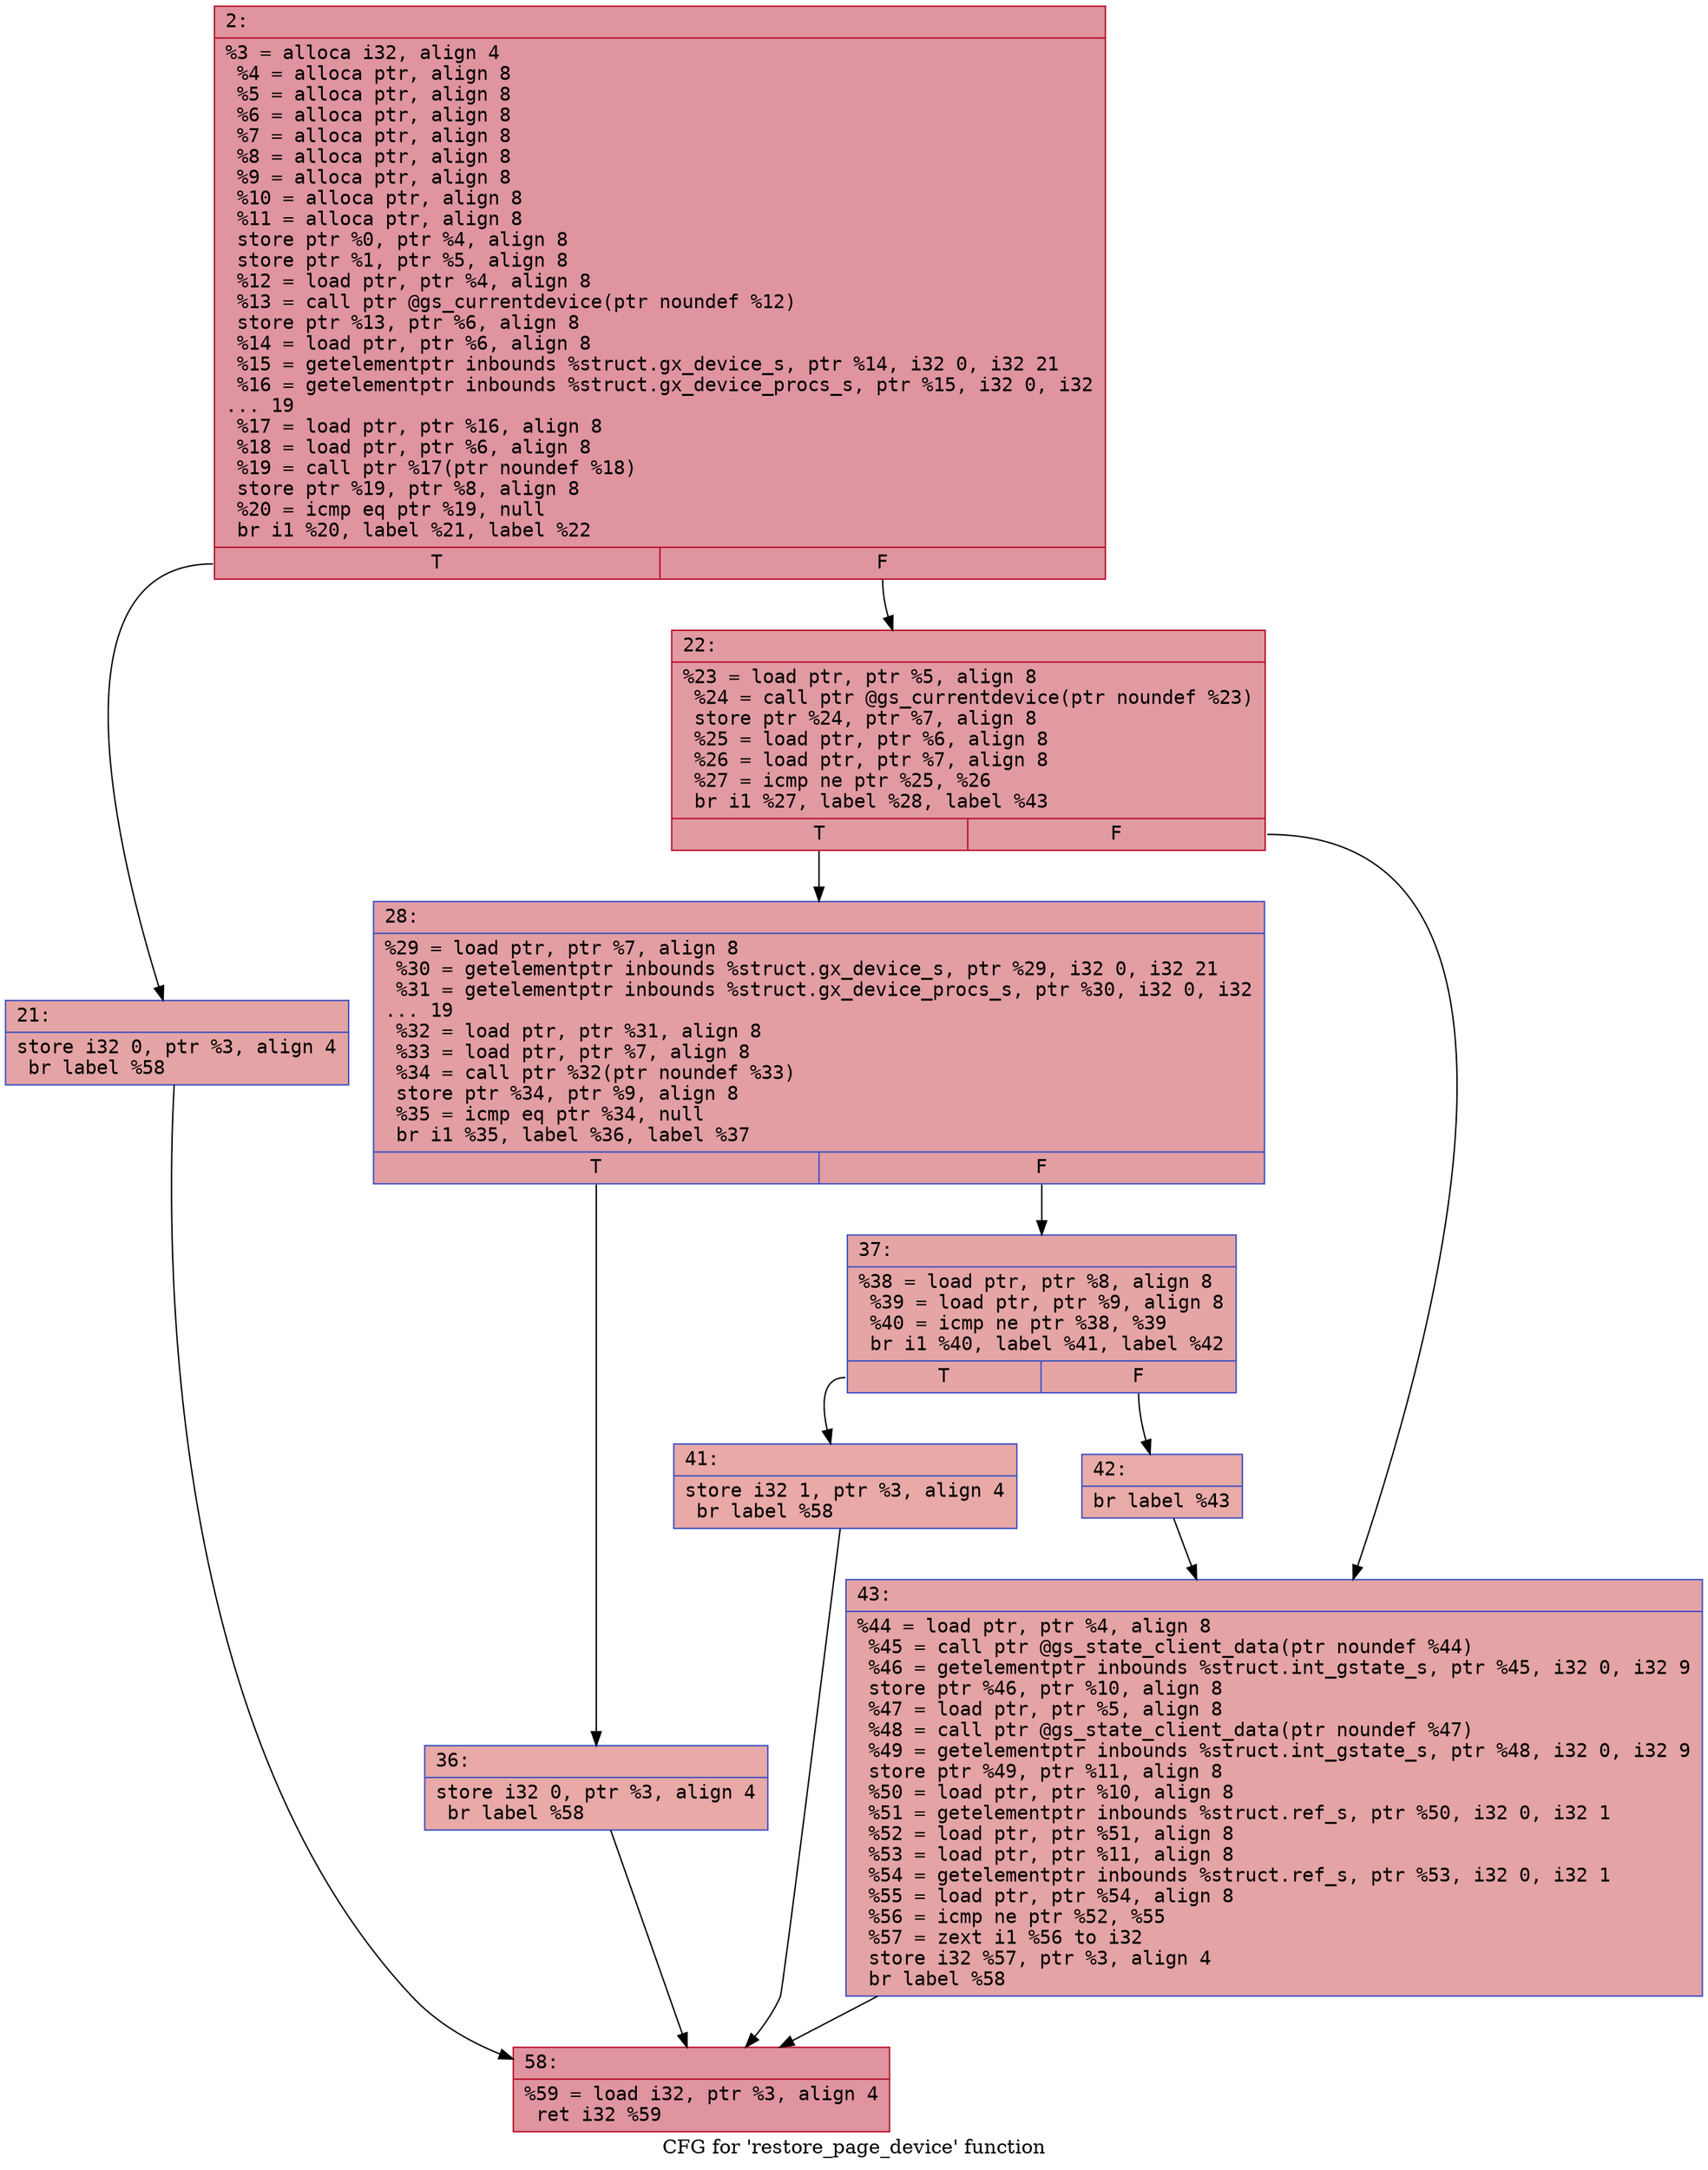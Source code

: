 digraph "CFG for 'restore_page_device' function" {
	label="CFG for 'restore_page_device' function";

	Node0x600000108730 [shape=record,color="#b70d28ff", style=filled, fillcolor="#b70d2870" fontname="Courier",label="{2:\l|  %3 = alloca i32, align 4\l  %4 = alloca ptr, align 8\l  %5 = alloca ptr, align 8\l  %6 = alloca ptr, align 8\l  %7 = alloca ptr, align 8\l  %8 = alloca ptr, align 8\l  %9 = alloca ptr, align 8\l  %10 = alloca ptr, align 8\l  %11 = alloca ptr, align 8\l  store ptr %0, ptr %4, align 8\l  store ptr %1, ptr %5, align 8\l  %12 = load ptr, ptr %4, align 8\l  %13 = call ptr @gs_currentdevice(ptr noundef %12)\l  store ptr %13, ptr %6, align 8\l  %14 = load ptr, ptr %6, align 8\l  %15 = getelementptr inbounds %struct.gx_device_s, ptr %14, i32 0, i32 21\l  %16 = getelementptr inbounds %struct.gx_device_procs_s, ptr %15, i32 0, i32\l... 19\l  %17 = load ptr, ptr %16, align 8\l  %18 = load ptr, ptr %6, align 8\l  %19 = call ptr %17(ptr noundef %18)\l  store ptr %19, ptr %8, align 8\l  %20 = icmp eq ptr %19, null\l  br i1 %20, label %21, label %22\l|{<s0>T|<s1>F}}"];
	Node0x600000108730:s0 -> Node0x600000108780[tooltip="2 -> 21\nProbability 37.50%" ];
	Node0x600000108730:s1 -> Node0x6000001087d0[tooltip="2 -> 22\nProbability 62.50%" ];
	Node0x600000108780 [shape=record,color="#3d50c3ff", style=filled, fillcolor="#c32e3170" fontname="Courier",label="{21:\l|  store i32 0, ptr %3, align 4\l  br label %58\l}"];
	Node0x600000108780 -> Node0x600000108a00[tooltip="21 -> 58\nProbability 100.00%" ];
	Node0x6000001087d0 [shape=record,color="#b70d28ff", style=filled, fillcolor="#bb1b2c70" fontname="Courier",label="{22:\l|  %23 = load ptr, ptr %5, align 8\l  %24 = call ptr @gs_currentdevice(ptr noundef %23)\l  store ptr %24, ptr %7, align 8\l  %25 = load ptr, ptr %6, align 8\l  %26 = load ptr, ptr %7, align 8\l  %27 = icmp ne ptr %25, %26\l  br i1 %27, label %28, label %43\l|{<s0>T|<s1>F}}"];
	Node0x6000001087d0:s0 -> Node0x600000108820[tooltip="22 -> 28\nProbability 62.50%" ];
	Node0x6000001087d0:s1 -> Node0x6000001089b0[tooltip="22 -> 43\nProbability 37.50%" ];
	Node0x600000108820 [shape=record,color="#3d50c3ff", style=filled, fillcolor="#be242e70" fontname="Courier",label="{28:\l|  %29 = load ptr, ptr %7, align 8\l  %30 = getelementptr inbounds %struct.gx_device_s, ptr %29, i32 0, i32 21\l  %31 = getelementptr inbounds %struct.gx_device_procs_s, ptr %30, i32 0, i32\l... 19\l  %32 = load ptr, ptr %31, align 8\l  %33 = load ptr, ptr %7, align 8\l  %34 = call ptr %32(ptr noundef %33)\l  store ptr %34, ptr %9, align 8\l  %35 = icmp eq ptr %34, null\l  br i1 %35, label %36, label %37\l|{<s0>T|<s1>F}}"];
	Node0x600000108820:s0 -> Node0x600000108870[tooltip="28 -> 36\nProbability 37.50%" ];
	Node0x600000108820:s1 -> Node0x6000001088c0[tooltip="28 -> 37\nProbability 62.50%" ];
	Node0x600000108870 [shape=record,color="#3d50c3ff", style=filled, fillcolor="#ca3b3770" fontname="Courier",label="{36:\l|  store i32 0, ptr %3, align 4\l  br label %58\l}"];
	Node0x600000108870 -> Node0x600000108a00[tooltip="36 -> 58\nProbability 100.00%" ];
	Node0x6000001088c0 [shape=record,color="#3d50c3ff", style=filled, fillcolor="#c5333470" fontname="Courier",label="{37:\l|  %38 = load ptr, ptr %8, align 8\l  %39 = load ptr, ptr %9, align 8\l  %40 = icmp ne ptr %38, %39\l  br i1 %40, label %41, label %42\l|{<s0>T|<s1>F}}"];
	Node0x6000001088c0:s0 -> Node0x600000108910[tooltip="37 -> 41\nProbability 62.50%" ];
	Node0x6000001088c0:s1 -> Node0x600000108960[tooltip="37 -> 42\nProbability 37.50%" ];
	Node0x600000108910 [shape=record,color="#3d50c3ff", style=filled, fillcolor="#ca3b3770" fontname="Courier",label="{41:\l|  store i32 1, ptr %3, align 4\l  br label %58\l}"];
	Node0x600000108910 -> Node0x600000108a00[tooltip="41 -> 58\nProbability 100.00%" ];
	Node0x600000108960 [shape=record,color="#3d50c3ff", style=filled, fillcolor="#cc403a70" fontname="Courier",label="{42:\l|  br label %43\l}"];
	Node0x600000108960 -> Node0x6000001089b0[tooltip="42 -> 43\nProbability 100.00%" ];
	Node0x6000001089b0 [shape=record,color="#3d50c3ff", style=filled, fillcolor="#c32e3170" fontname="Courier",label="{43:\l|  %44 = load ptr, ptr %4, align 8\l  %45 = call ptr @gs_state_client_data(ptr noundef %44)\l  %46 = getelementptr inbounds %struct.int_gstate_s, ptr %45, i32 0, i32 9\l  store ptr %46, ptr %10, align 8\l  %47 = load ptr, ptr %5, align 8\l  %48 = call ptr @gs_state_client_data(ptr noundef %47)\l  %49 = getelementptr inbounds %struct.int_gstate_s, ptr %48, i32 0, i32 9\l  store ptr %49, ptr %11, align 8\l  %50 = load ptr, ptr %10, align 8\l  %51 = getelementptr inbounds %struct.ref_s, ptr %50, i32 0, i32 1\l  %52 = load ptr, ptr %51, align 8\l  %53 = load ptr, ptr %11, align 8\l  %54 = getelementptr inbounds %struct.ref_s, ptr %53, i32 0, i32 1\l  %55 = load ptr, ptr %54, align 8\l  %56 = icmp ne ptr %52, %55\l  %57 = zext i1 %56 to i32\l  store i32 %57, ptr %3, align 4\l  br label %58\l}"];
	Node0x6000001089b0 -> Node0x600000108a00[tooltip="43 -> 58\nProbability 100.00%" ];
	Node0x600000108a00 [shape=record,color="#b70d28ff", style=filled, fillcolor="#b70d2870" fontname="Courier",label="{58:\l|  %59 = load i32, ptr %3, align 4\l  ret i32 %59\l}"];
}
